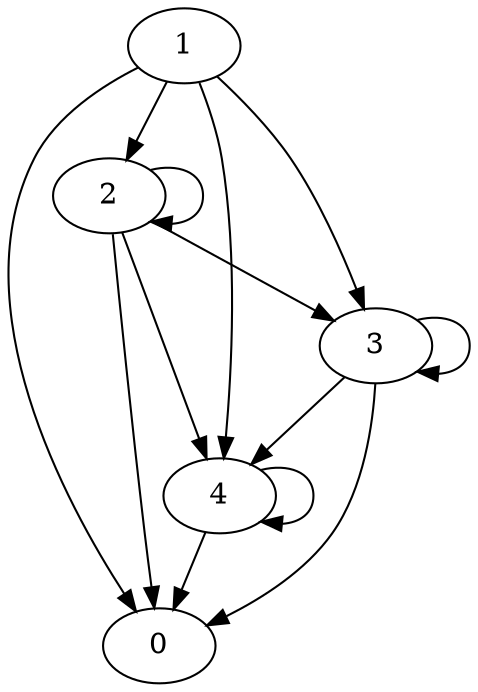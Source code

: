 digraph {
    1;
    4;
    0;
    3;
    2;
    2 -> 2;
    3 -> 0;
    2 -> 0;
    1 -> 4;
    1 -> 2;
    1 -> 0;
    2 -> 4;
    3 -> 3;
    4 -> 0;
    4 -> 4;
    2 -> 3;
    1 -> 3;
    3 -> 4;
}